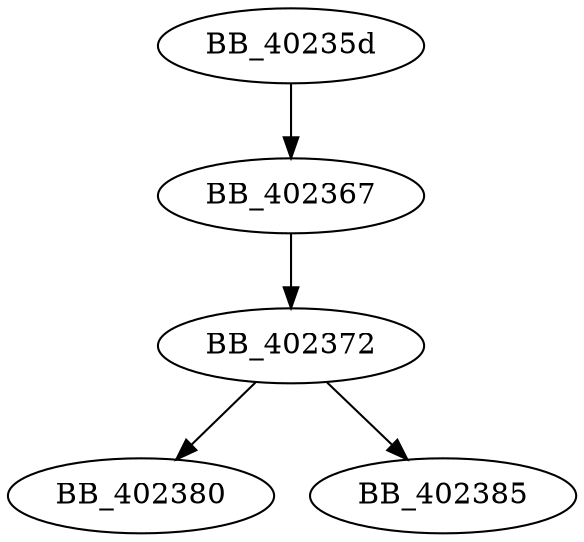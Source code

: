 DiGraph ___onexitinit{
BB_40235d->BB_402367
BB_402367->BB_402372
BB_402372->BB_402380
BB_402372->BB_402385
}
